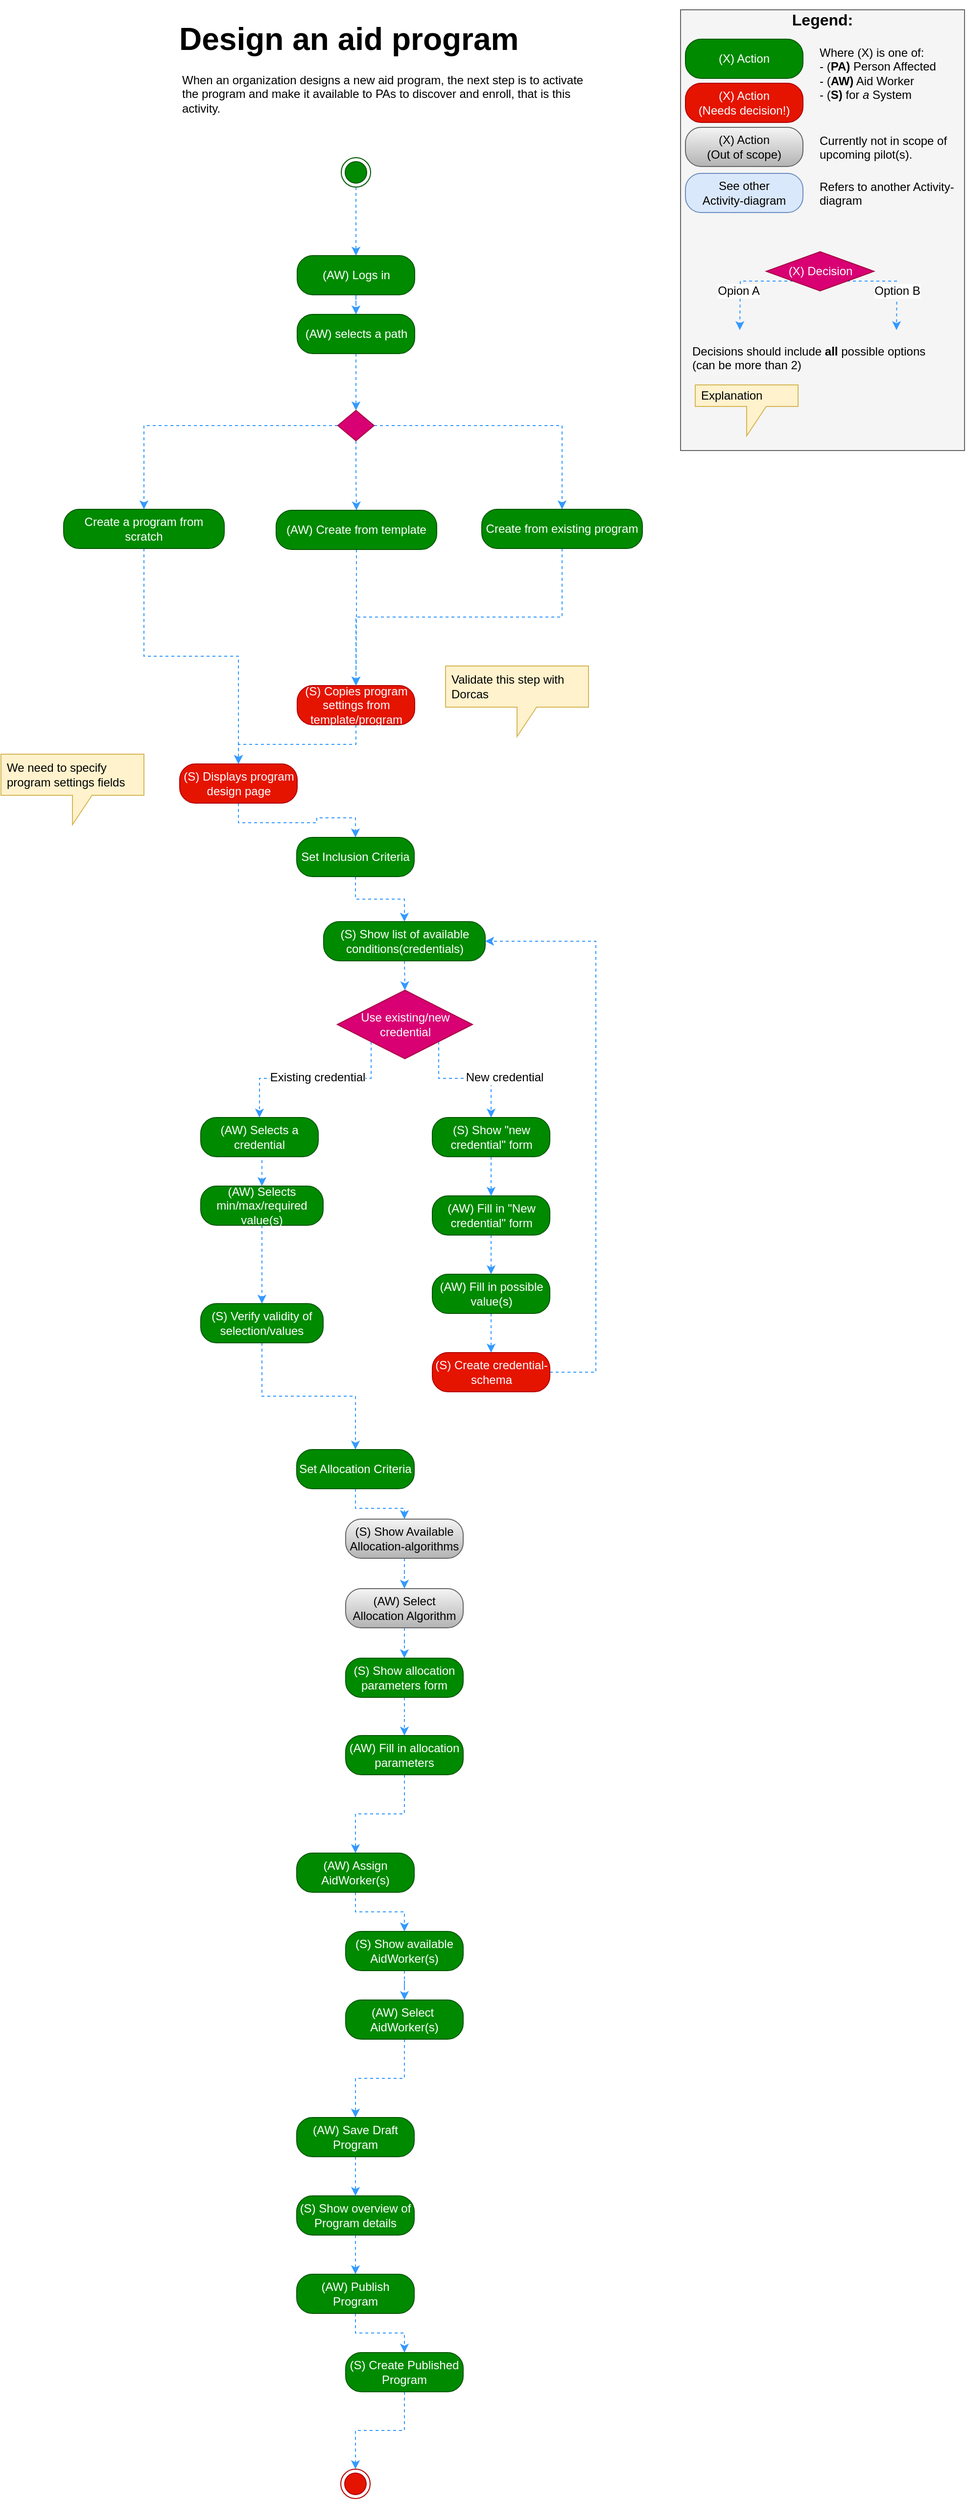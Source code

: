 <mxfile version="10.6.5" type="github"><diagram id="uyd7z65uwDIBuKVMTp-y" name="Page-1"><mxGraphModel dx="2467" dy="899" grid="1" gridSize="10" guides="1" tooltips="1" connect="1" arrows="1" fold="1" page="1" pageScale="1" pageWidth="827" pageHeight="1169" math="0" shadow="0"><root><mxCell id="0"/><mxCell id="1" parent="0"/><mxCell id="oU4Lt3CGuPSWamgN9LYf-17" style="edgeStyle=orthogonalEdgeStyle;rounded=0;orthogonalLoop=1;jettySize=auto;html=1;entryX=0.5;entryY=0;entryDx=0;entryDy=0;strokeColor=#3399FF;fontColor=#ffffff;dashed=1;" parent="1" source="oU4Lt3CGuPSWamgN9LYf-1" target="oU4Lt3CGuPSWamgN9LYf-4" edge="1"><mxGeometry relative="1" as="geometry"/></mxCell><mxCell id="oU4Lt3CGuPSWamgN9LYf-1" value="" style="ellipse;html=1;shape=endState;fillColor=#008a00;strokeColor=#005700;fontColor=#ffffff;" parent="1" vertex="1"><mxGeometry x="183.5" y="161" width="30" height="30" as="geometry"/></mxCell><mxCell id="r_gWgSIU1no9RMqBCy4V-19" value="" style="edgeStyle=orthogonalEdgeStyle;rounded=0;orthogonalLoop=1;jettySize=auto;html=1;dashed=1;fontColor=#ffffff;strokeColor=#3399FF;" parent="1" source="oU4Lt3CGuPSWamgN9LYf-4" target="oU4Lt3CGuPSWamgN9LYf-7" edge="1"><mxGeometry relative="1" as="geometry"/></mxCell><mxCell id="oU4Lt3CGuPSWamgN9LYf-4" value="(AW) Logs in" style="rounded=1;whiteSpace=wrap;html=1;arcSize=40;fillColor=#008a00;strokeColor=#005700;fontColor=#ffffff;" parent="1" vertex="1"><mxGeometry x="138.5" y="261" width="120" height="40" as="geometry"/></mxCell><mxCell id="r_gWgSIU1no9RMqBCy4V-20" value="" style="edgeStyle=orthogonalEdgeStyle;rounded=0;orthogonalLoop=1;jettySize=auto;html=1;dashed=1;fontColor=#ffffff;strokeColor=#3399FF;entryX=0.5;entryY=0;entryDx=0;entryDy=0;" parent="1" source="KecbVdrOQGVTAzfSpqfk-3" target="KecbVdrOQGVTAzfSpqfk-7" edge="1"><mxGeometry relative="1" as="geometry"/></mxCell><mxCell id="KecbVdrOQGVTAzfSpqfk-5" style="edgeStyle=orthogonalEdgeStyle;rounded=0;orthogonalLoop=1;jettySize=auto;html=1;entryX=0.5;entryY=0;entryDx=0;entryDy=0;dashed=1;fontColor=#ffffff;strokeColor=#3399FF;" parent="1" source="oU4Lt3CGuPSWamgN9LYf-7" target="KecbVdrOQGVTAzfSpqfk-3" edge="1"><mxGeometry relative="1" as="geometry"/></mxCell><mxCell id="oU4Lt3CGuPSWamgN9LYf-7" value="(AW) selects a path" style="rounded=1;whiteSpace=wrap;html=1;arcSize=40;fillColor=#008a00;strokeColor=#005700;fontColor=#ffffff;" parent="1" vertex="1"><mxGeometry x="138.5" y="321" width="120" height="40" as="geometry"/></mxCell><mxCell id="r_gWgSIU1no9RMqBCy4V-21" value="" style="edgeStyle=orthogonalEdgeStyle;rounded=0;orthogonalLoop=1;jettySize=auto;html=1;dashed=1;fontColor=#ffffff;strokeColor=#3399FF;" parent="1" source="oU4Lt3CGuPSWamgN9LYf-9" target="oU4Lt3CGuPSWamgN9LYf-11" edge="1"><mxGeometry relative="1" as="geometry"/></mxCell><mxCell id="oU4Lt3CGuPSWamgN9LYf-9" value="(S) Copies program settings from template/program" style="rounded=1;whiteSpace=wrap;html=1;arcSize=40;fillColor=#e51400;strokeColor=#B20000;fontColor=#ffffff;" parent="1" vertex="1"><mxGeometry x="138.5" y="700" width="120" height="40" as="geometry"/></mxCell><mxCell id="r_gWgSIU1no9RMqBCy4V-24" value="" style="edgeStyle=orthogonalEdgeStyle;rounded=0;orthogonalLoop=1;jettySize=auto;html=1;dashed=1;fontColor=#ffffff;strokeColor=#3399FF;" parent="1" source="oU4Lt3CGuPSWamgN9LYf-11" target="r_gWgSIU1no9RMqBCy4V-23" edge="1"><mxGeometry relative="1" as="geometry"/></mxCell><mxCell id="oU4Lt3CGuPSWamgN9LYf-11" value="(S) Displays program design page" style="rounded=1;whiteSpace=wrap;html=1;arcSize=40;fillColor=#e51400;strokeColor=#B20000;fontColor=#ffffff;" parent="1" vertex="1"><mxGeometry x="18.5" y="780" width="120" height="40" as="geometry"/></mxCell><mxCell id="r_gWgSIU1no9RMqBCy4V-27" value="" style="edgeStyle=orthogonalEdgeStyle;rounded=0;orthogonalLoop=1;jettySize=auto;html=1;entryX=0.5;entryY=0;entryDx=0;entryDy=0;dashed=1;fontColor=#ffffff;strokeColor=#3399FF;" parent="1" source="r_gWgSIU1no9RMqBCy4V-23" target="oU4Lt3CGuPSWamgN9LYf-13" edge="1"><mxGeometry relative="1" as="geometry"><mxPoint x="198" y="901" as="targetPoint"/></mxGeometry></mxCell><mxCell id="r_gWgSIU1no9RMqBCy4V-23" value="Set Inclusion Criteria&lt;br&gt;" style="rounded=1;whiteSpace=wrap;html=1;arcSize=40;fillColor=#008a00;strokeColor=#005700;fontColor=#ffffff;" parent="1" vertex="1"><mxGeometry x="138" y="855" width="120" height="40" as="geometry"/></mxCell><mxCell id="r_gWgSIU1no9RMqBCy4V-35" value="" style="edgeStyle=orthogonalEdgeStyle;rounded=0;orthogonalLoop=1;jettySize=auto;html=1;dashed=1;fontColor=#ffffff;strokeColor=#3399FF;" parent="1" source="r_gWgSIU1no9RMqBCy4V-25" target="r_gWgSIU1no9RMqBCy4V-34" edge="1"><mxGeometry relative="1" as="geometry"/></mxCell><mxCell id="r_gWgSIU1no9RMqBCy4V-25" value="Set Allocation Criteria&lt;br&gt;" style="rounded=1;whiteSpace=wrap;html=1;arcSize=40;fillColor=#008a00;strokeColor=#005700;fontColor=#ffffff;" parent="1" vertex="1"><mxGeometry x="138" y="1480" width="120" height="40" as="geometry"/></mxCell><mxCell id="r_gWgSIU1no9RMqBCy4V-37" value="" style="edgeStyle=orthogonalEdgeStyle;rounded=0;orthogonalLoop=1;jettySize=auto;html=1;dashed=1;fontColor=#ffffff;strokeColor=#3399FF;" parent="1" source="r_gWgSIU1no9RMqBCy4V-34" target="r_gWgSIU1no9RMqBCy4V-36" edge="1"><mxGeometry relative="1" as="geometry"/></mxCell><mxCell id="r_gWgSIU1no9RMqBCy4V-34" value="(S) Show Available Allocation-algorithms&lt;br&gt;" style="rounded=1;whiteSpace=wrap;html=1;arcSize=40;fillColor=#f5f5f5;strokeColor=#666666;gradientColor=#b3b3b3;" parent="1" vertex="1"><mxGeometry x="188" y="1551" width="120" height="40" as="geometry"/></mxCell><mxCell id="w7J7dcjzom3_pEP8LGcQ-6" value="" style="edgeStyle=orthogonalEdgeStyle;rounded=0;orthogonalLoop=1;jettySize=auto;html=1;dashed=1;strokeColor=#3399FF;fontColor=#ffffff;" parent="1" source="r_gWgSIU1no9RMqBCy4V-36" target="w7J7dcjzom3_pEP8LGcQ-5" edge="1"><mxGeometry relative="1" as="geometry"/></mxCell><mxCell id="r_gWgSIU1no9RMqBCy4V-36" value="(AW) Select Allocation Algorithm&lt;br&gt;" style="rounded=1;whiteSpace=wrap;html=1;arcSize=40;fillColor=#f5f5f5;strokeColor=#666666;gradientColor=#b3b3b3;" parent="1" vertex="1"><mxGeometry x="188" y="1622" width="120" height="40" as="geometry"/></mxCell><mxCell id="w7J7dcjzom3_pEP8LGcQ-8" value="" style="edgeStyle=orthogonalEdgeStyle;rounded=0;orthogonalLoop=1;jettySize=auto;html=1;dashed=1;strokeColor=#3399FF;fontColor=#ffffff;" parent="1" source="w7J7dcjzom3_pEP8LGcQ-5" target="w7J7dcjzom3_pEP8LGcQ-7" edge="1"><mxGeometry relative="1" as="geometry"/></mxCell><mxCell id="w7J7dcjzom3_pEP8LGcQ-5" value="(S) Show allocation parameters form&lt;br&gt;" style="rounded=1;whiteSpace=wrap;html=1;arcSize=40;fillColor=#008a00;strokeColor=#005700;fontColor=#ffffff;" parent="1" vertex="1"><mxGeometry x="188" y="1693" width="120" height="40" as="geometry"/></mxCell><mxCell id="w7J7dcjzom3_pEP8LGcQ-10" value="" style="edgeStyle=orthogonalEdgeStyle;rounded=0;orthogonalLoop=1;jettySize=auto;html=1;dashed=1;strokeColor=#3399FF;fontColor=#ffffff;" parent="1" source="w7J7dcjzom3_pEP8LGcQ-7" target="w7J7dcjzom3_pEP8LGcQ-9" edge="1"><mxGeometry relative="1" as="geometry"/></mxCell><mxCell id="w7J7dcjzom3_pEP8LGcQ-7" value="(AW) Fill in allocation parameters&lt;br&gt;" style="rounded=1;whiteSpace=wrap;html=1;arcSize=40;fillColor=#008a00;strokeColor=#005700;fontColor=#ffffff;" parent="1" vertex="1"><mxGeometry x="188" y="1772" width="120" height="40" as="geometry"/></mxCell><mxCell id="w7J7dcjzom3_pEP8LGcQ-12" value="" style="edgeStyle=orthogonalEdgeStyle;rounded=0;orthogonalLoop=1;jettySize=auto;html=1;dashed=1;strokeColor=#3399FF;fontColor=#ffffff;" parent="1" source="w7J7dcjzom3_pEP8LGcQ-9" target="w7J7dcjzom3_pEP8LGcQ-11" edge="1"><mxGeometry relative="1" as="geometry"/></mxCell><mxCell id="w7J7dcjzom3_pEP8LGcQ-9" value="(AW) Assign AidWorker(s)&lt;br&gt;" style="rounded=1;whiteSpace=wrap;html=1;arcSize=40;fillColor=#008a00;strokeColor=#005700;fontColor=#ffffff;" parent="1" vertex="1"><mxGeometry x="138" y="1892" width="120" height="40" as="geometry"/></mxCell><mxCell id="w7J7dcjzom3_pEP8LGcQ-14" value="" style="edgeStyle=orthogonalEdgeStyle;rounded=0;orthogonalLoop=1;jettySize=auto;html=1;dashed=1;strokeColor=#3399FF;fontColor=#ffffff;" parent="1" source="w7J7dcjzom3_pEP8LGcQ-11" target="w7J7dcjzom3_pEP8LGcQ-13" edge="1"><mxGeometry relative="1" as="geometry"/></mxCell><mxCell id="w7J7dcjzom3_pEP8LGcQ-11" value="(S) Show available AidWorker(s)&lt;br&gt;" style="rounded=1;whiteSpace=wrap;html=1;arcSize=40;fillColor=#008a00;strokeColor=#005700;fontColor=#ffffff;" parent="1" vertex="1"><mxGeometry x="188" y="1972" width="120" height="40" as="geometry"/></mxCell><mxCell id="w7J7dcjzom3_pEP8LGcQ-18" value="" style="edgeStyle=orthogonalEdgeStyle;rounded=0;orthogonalLoop=1;jettySize=auto;html=1;dashed=1;strokeColor=#3399FF;fontColor=#ffffff;" parent="1" source="w7J7dcjzom3_pEP8LGcQ-13" target="w7J7dcjzom3_pEP8LGcQ-17" edge="1"><mxGeometry relative="1" as="geometry"/></mxCell><mxCell id="w7J7dcjzom3_pEP8LGcQ-13" value="(AW) Select&amp;nbsp; AidWorker(s)&lt;br&gt;" style="rounded=1;whiteSpace=wrap;html=1;arcSize=40;fillColor=#008a00;strokeColor=#005700;fontColor=#ffffff;" parent="1" vertex="1"><mxGeometry x="188" y="2042" width="120" height="40" as="geometry"/></mxCell><mxCell id="w7J7dcjzom3_pEP8LGcQ-20" value="" style="edgeStyle=orthogonalEdgeStyle;rounded=0;orthogonalLoop=1;jettySize=auto;html=1;dashed=1;strokeColor=#3399FF;fontColor=#ffffff;" parent="1" source="w7J7dcjzom3_pEP8LGcQ-17" target="w7J7dcjzom3_pEP8LGcQ-19" edge="1"><mxGeometry relative="1" as="geometry"/></mxCell><mxCell id="w7J7dcjzom3_pEP8LGcQ-17" value="(AW) Save Draft Program&lt;br&gt;" style="rounded=1;whiteSpace=wrap;html=1;arcSize=40;fillColor=#008a00;strokeColor=#005700;fontColor=#ffffff;" parent="1" vertex="1"><mxGeometry x="138" y="2162" width="120" height="40" as="geometry"/></mxCell><mxCell id="w7J7dcjzom3_pEP8LGcQ-22" value="" style="edgeStyle=orthogonalEdgeStyle;rounded=0;orthogonalLoop=1;jettySize=auto;html=1;dashed=1;strokeColor=#3399FF;fontColor=#ffffff;" parent="1" source="w7J7dcjzom3_pEP8LGcQ-19" target="w7J7dcjzom3_pEP8LGcQ-21" edge="1"><mxGeometry relative="1" as="geometry"/></mxCell><mxCell id="w7J7dcjzom3_pEP8LGcQ-19" value="(S) Show overview of Program details&lt;br&gt;" style="rounded=1;whiteSpace=wrap;html=1;arcSize=40;fillColor=#008a00;strokeColor=#005700;fontColor=#ffffff;" parent="1" vertex="1"><mxGeometry x="138" y="2242" width="120" height="40" as="geometry"/></mxCell><mxCell id="w7J7dcjzom3_pEP8LGcQ-25" value="" style="edgeStyle=orthogonalEdgeStyle;rounded=0;orthogonalLoop=1;jettySize=auto;html=1;dashed=1;strokeColor=#3399FF;fontColor=#ffffff;" parent="1" source="w7J7dcjzom3_pEP8LGcQ-21" target="w7J7dcjzom3_pEP8LGcQ-24" edge="1"><mxGeometry relative="1" as="geometry"/></mxCell><mxCell id="w7J7dcjzom3_pEP8LGcQ-21" value="(AW) Publish Program&lt;br&gt;" style="rounded=1;whiteSpace=wrap;html=1;arcSize=40;fillColor=#008a00;strokeColor=#005700;fontColor=#ffffff;" parent="1" vertex="1"><mxGeometry x="138" y="2322" width="120" height="40" as="geometry"/></mxCell><mxCell id="w7J7dcjzom3_pEP8LGcQ-26" value="" style="edgeStyle=orthogonalEdgeStyle;rounded=0;orthogonalLoop=1;jettySize=auto;html=1;dashed=1;strokeColor=#3399FF;fontColor=#ffffff;" parent="1" source="w7J7dcjzom3_pEP8LGcQ-24" target="oU4Lt3CGuPSWamgN9LYf-48" edge="1"><mxGeometry relative="1" as="geometry"/></mxCell><mxCell id="w7J7dcjzom3_pEP8LGcQ-24" value="(S) Create Published Program&lt;br&gt;" style="rounded=1;whiteSpace=wrap;html=1;arcSize=40;fillColor=#008a00;strokeColor=#005700;fontColor=#ffffff;" parent="1" vertex="1"><mxGeometry x="188" y="2402" width="120" height="40" as="geometry"/></mxCell><mxCell id="r_gWgSIU1no9RMqBCy4V-2" style="edgeStyle=orthogonalEdgeStyle;rounded=0;orthogonalLoop=1;jettySize=auto;html=1;exitX=0.5;exitY=1;exitDx=0;exitDy=0;entryX=0.5;entryY=0;entryDx=0;entryDy=0;dashed=1;fontColor=#ffffff;strokeColor=#3399FF;" parent="1" source="oU4Lt3CGuPSWamgN9LYf-13" target="r_gWgSIU1no9RMqBCy4V-1" edge="1"><mxGeometry relative="1" as="geometry"/></mxCell><mxCell id="oU4Lt3CGuPSWamgN9LYf-13" value="(S) Show list of available conditions(credentials)" style="rounded=1;whiteSpace=wrap;html=1;arcSize=40;fillColor=#008a00;strokeColor=#005700;fontColor=#ffffff;" parent="1" vertex="1"><mxGeometry x="165.5" y="941" width="165" height="40" as="geometry"/></mxCell><mxCell id="r_gWgSIU1no9RMqBCy4V-18" style="edgeStyle=orthogonalEdgeStyle;rounded=0;orthogonalLoop=1;jettySize=auto;html=1;exitX=0.5;exitY=1;exitDx=0;exitDy=0;entryX=0.5;entryY=0;entryDx=0;entryDy=0;dashed=1;fontColor=#ffffff;strokeColor=#3399FF;" parent="1" source="oU4Lt3CGuPSWamgN9LYf-15" target="oU4Lt3CGuPSWamgN9LYf-18" edge="1"><mxGeometry relative="1" as="geometry"/></mxCell><mxCell id="oU4Lt3CGuPSWamgN9LYf-15" value="(AW) Selects a credential" style="rounded=1;whiteSpace=wrap;html=1;arcSize=40;fillColor=#008a00;strokeColor=#005700;fontColor=#ffffff;" parent="1" vertex="1"><mxGeometry x="40" y="1141" width="120" height="40" as="geometry"/></mxCell><mxCell id="r_gWgSIU1no9RMqBCy4V-30" value="" style="edgeStyle=orthogonalEdgeStyle;rounded=0;orthogonalLoop=1;jettySize=auto;html=1;dashed=1;fontColor=#ffffff;strokeColor=#3399FF;" parent="1" source="oU4Lt3CGuPSWamgN9LYf-18" target="r_gWgSIU1no9RMqBCy4V-29" edge="1"><mxGeometry relative="1" as="geometry"/></mxCell><mxCell id="oU4Lt3CGuPSWamgN9LYf-18" value="(AW) Selects min/max/required value(s)&lt;br&gt;" style="rounded=1;whiteSpace=wrap;html=1;arcSize=40;fillColor=#008a00;strokeColor=#005700;fontColor=#ffffff;" parent="1" vertex="1"><mxGeometry x="40" y="1211" width="125" height="40" as="geometry"/></mxCell><mxCell id="r_gWgSIU1no9RMqBCy4V-33" style="edgeStyle=orthogonalEdgeStyle;rounded=0;orthogonalLoop=1;jettySize=auto;html=1;exitX=0.5;exitY=1;exitDx=0;exitDy=0;entryX=0.5;entryY=0;entryDx=0;entryDy=0;dashed=1;fontColor=#ffffff;strokeColor=#3399FF;" parent="1" source="r_gWgSIU1no9RMqBCy4V-29" target="r_gWgSIU1no9RMqBCy4V-25" edge="1"><mxGeometry relative="1" as="geometry"/></mxCell><mxCell id="r_gWgSIU1no9RMqBCy4V-29" value="(S) Verify validity of selection/values&lt;br&gt;" style="rounded=1;whiteSpace=wrap;html=1;arcSize=40;fillColor=#008a00;strokeColor=#005700;fontColor=#ffffff;" parent="1" vertex="1"><mxGeometry x="40" y="1331" width="125" height="40" as="geometry"/></mxCell><mxCell id="oU4Lt3CGuPSWamgN9LYf-48" value="" style="ellipse;html=1;shape=endState;fillColor=#e51400;strokeColor=#B20000;fontColor=#ffffff;" parent="1" vertex="1"><mxGeometry x="183" y="2521" width="30" height="30" as="geometry"/></mxCell><mxCell id="r_gWgSIU1no9RMqBCy4V-3" style="edgeStyle=orthogonalEdgeStyle;rounded=0;orthogonalLoop=1;jettySize=auto;html=1;exitX=0;exitY=1;exitDx=0;exitDy=0;entryX=0.5;entryY=0;entryDx=0;entryDy=0;dashed=1;fontColor=#ffffff;strokeColor=#3399FF;" parent="1" source="r_gWgSIU1no9RMqBCy4V-1" target="oU4Lt3CGuPSWamgN9LYf-15" edge="1"><mxGeometry relative="1" as="geometry"><Array as="points"><mxPoint x="214.5" y="1101"/><mxPoint x="100.5" y="1101"/></Array></mxGeometry></mxCell><mxCell id="r_gWgSIU1no9RMqBCy4V-4" value="Existing credential&lt;br&gt;" style="text;html=1;resizable=0;points=[];align=center;verticalAlign=middle;labelBackgroundColor=#ffffff;" parent="r_gWgSIU1no9RMqBCy4V-3" vertex="1" connectable="0"><mxGeometry x="-0.509" relative="1" as="geometry"><mxPoint x="-46" y="-1" as="offset"/></mxGeometry></mxCell><mxCell id="r_gWgSIU1no9RMqBCy4V-5" style="edgeStyle=orthogonalEdgeStyle;rounded=0;orthogonalLoop=1;jettySize=auto;html=1;exitX=1;exitY=1;exitDx=0;exitDy=0;entryX=0.5;entryY=0;entryDx=0;entryDy=0;dashed=1;fontColor=#ffffff;strokeColor=#3399FF;" parent="1" source="r_gWgSIU1no9RMqBCy4V-1" target="r_gWgSIU1no9RMqBCy4V-8" edge="1"><mxGeometry relative="1" as="geometry"><mxPoint x="503.5" y="1041" as="targetPoint"/><Array as="points"><mxPoint x="283.5" y="1101"/><mxPoint x="336.5" y="1101"/></Array></mxGeometry></mxCell><mxCell id="r_gWgSIU1no9RMqBCy4V-6" value="New credential" style="text;html=1;resizable=0;points=[];align=center;verticalAlign=middle;labelBackgroundColor=#ffffff;" parent="r_gWgSIU1no9RMqBCy4V-5" vertex="1" connectable="0"><mxGeometry x="0.055" y="1" relative="1" as="geometry"><mxPoint x="35" as="offset"/></mxGeometry></mxCell><mxCell id="r_gWgSIU1no9RMqBCy4V-1" value="Use existing/new credential" style="rhombus;whiteSpace=wrap;html=1;fillColor=#d80073;strokeColor=#A50040;fontColor=#ffffff;" parent="1" vertex="1"><mxGeometry x="179.5" y="1011" width="138" height="70" as="geometry"/></mxCell><mxCell id="r_gWgSIU1no9RMqBCy4V-10" value="" style="edgeStyle=orthogonalEdgeStyle;rounded=0;orthogonalLoop=1;jettySize=auto;html=1;dashed=1;fontColor=#ffffff;strokeColor=#3399FF;" parent="1" source="r_gWgSIU1no9RMqBCy4V-8" target="r_gWgSIU1no9RMqBCy4V-9" edge="1"><mxGeometry relative="1" as="geometry"/></mxCell><mxCell id="r_gWgSIU1no9RMqBCy4V-8" value="(S) Show &quot;new credential&quot; form&lt;br&gt;" style="rounded=1;whiteSpace=wrap;html=1;arcSize=40;fillColor=#008a00;strokeColor=#005700;fontColor=#ffffff;" parent="1" vertex="1"><mxGeometry x="276.5" y="1141" width="120" height="40" as="geometry"/></mxCell><mxCell id="r_gWgSIU1no9RMqBCy4V-13" value="" style="edgeStyle=orthogonalEdgeStyle;rounded=0;orthogonalLoop=1;jettySize=auto;html=1;dashed=1;fontColor=#ffffff;strokeColor=#3399FF;" parent="1" source="r_gWgSIU1no9RMqBCy4V-9" target="r_gWgSIU1no9RMqBCy4V-12" edge="1"><mxGeometry relative="1" as="geometry"/></mxCell><mxCell id="r_gWgSIU1no9RMqBCy4V-9" value="(AW) Fill in &quot;New credential&quot; form&lt;br&gt;" style="rounded=1;whiteSpace=wrap;html=1;arcSize=40;fillColor=#008a00;strokeColor=#005700;fontColor=#ffffff;" parent="1" vertex="1"><mxGeometry x="276.5" y="1221" width="120" height="40" as="geometry"/></mxCell><mxCell id="r_gWgSIU1no9RMqBCy4V-15" value="" style="edgeStyle=orthogonalEdgeStyle;rounded=0;orthogonalLoop=1;jettySize=auto;html=1;dashed=1;fontColor=#ffffff;strokeColor=#3399FF;" parent="1" source="r_gWgSIU1no9RMqBCy4V-12" target="r_gWgSIU1no9RMqBCy4V-14" edge="1"><mxGeometry relative="1" as="geometry"/></mxCell><mxCell id="r_gWgSIU1no9RMqBCy4V-12" value="(AW) Fill in possible value(s)&lt;br&gt;" style="rounded=1;whiteSpace=wrap;html=1;arcSize=40;fillColor=#008a00;strokeColor=#005700;fontColor=#ffffff;" parent="1" vertex="1"><mxGeometry x="276.5" y="1301" width="120" height="40" as="geometry"/></mxCell><mxCell id="r_gWgSIU1no9RMqBCy4V-16" style="edgeStyle=orthogonalEdgeStyle;rounded=0;orthogonalLoop=1;jettySize=auto;html=1;exitX=1;exitY=0.5;exitDx=0;exitDy=0;entryX=1;entryY=0.5;entryDx=0;entryDy=0;dashed=1;fontColor=#ffffff;strokeColor=#3399FF;" parent="1" source="r_gWgSIU1no9RMqBCy4V-14" target="oU4Lt3CGuPSWamgN9LYf-13" edge="1"><mxGeometry relative="1" as="geometry"><Array as="points"><mxPoint x="443.5" y="1401"/><mxPoint x="443.5" y="961"/></Array></mxGeometry></mxCell><mxCell id="r_gWgSIU1no9RMqBCy4V-14" value="(S) Create credential-schema&lt;br&gt;" style="rounded=1;whiteSpace=wrap;html=1;arcSize=40;fillColor=#e51400;strokeColor=#B20000;fontColor=#ffffff;" parent="1" vertex="1"><mxGeometry x="276.5" y="1381" width="120" height="40" as="geometry"/></mxCell><mxCell id="Q3AtUHi8kb276JzZ1yQo-1" value="" style="rounded=0;whiteSpace=wrap;html=1;fontSize=16;align=left;fillColor=#f5f5f5;strokeColor=#666666;fontColor=#333333;" parent="1" vertex="1"><mxGeometry x="530" y="10" width="290" height="450" as="geometry"/></mxCell><mxCell id="Q3AtUHi8kb276JzZ1yQo-6" value="See other&lt;br&gt;Activity-diagram" style="rounded=1;whiteSpace=wrap;html=1;arcSize=40;fillColor=#dae8fc;strokeColor=#6c8ebf;" parent="1" vertex="1"><mxGeometry x="535" y="177" width="120" height="40" as="geometry"/></mxCell><mxCell id="Q3AtUHi8kb276JzZ1yQo-8" value="(X) Action&lt;br&gt;" style="rounded=1;whiteSpace=wrap;html=1;arcSize=40;fillColor=#008a00;strokeColor=#005700;fontColor=#ffffff;" parent="1" vertex="1"><mxGeometry x="535" y="40" width="120" height="40" as="geometry"/></mxCell><mxCell id="Q3AtUHi8kb276JzZ1yQo-9" value="" style="edgeStyle=orthogonalEdgeStyle;rounded=0;orthogonalLoop=1;jettySize=auto;html=1;dashed=1;strokeColor=#3399FF;exitX=0;exitY=1;exitDx=0;exitDy=0;" parent="1" source="Q3AtUHi8kb276JzZ1yQo-13" edge="1"><mxGeometry relative="1" as="geometry"><mxPoint x="590.5" y="337" as="targetPoint"/></mxGeometry></mxCell><mxCell id="Q3AtUHi8kb276JzZ1yQo-10" value="Opion A" style="text;html=1;resizable=0;points=[];align=center;verticalAlign=middle;labelBackgroundColor=#ffffff;" parent="Q3AtUHi8kb276JzZ1yQo-9" vertex="1" connectable="0"><mxGeometry x="-0.263" y="1" relative="1" as="geometry"><mxPoint x="-18" y="9" as="offset"/></mxGeometry></mxCell><mxCell id="Q3AtUHi8kb276JzZ1yQo-11" style="edgeStyle=orthogonalEdgeStyle;rounded=0;orthogonalLoop=1;jettySize=auto;html=1;exitX=1;exitY=1;exitDx=0;exitDy=0;dashed=1;strokeColor=#3399FF;" parent="1" source="Q3AtUHi8kb276JzZ1yQo-13" edge="1"><mxGeometry relative="1" as="geometry"><mxPoint x="750.5" y="337" as="targetPoint"/></mxGeometry></mxCell><mxCell id="Q3AtUHi8kb276JzZ1yQo-12" value="Option B" style="text;html=1;resizable=0;points=[];align=center;verticalAlign=middle;labelBackgroundColor=#ffffff;" parent="Q3AtUHi8kb276JzZ1yQo-11" vertex="1" connectable="0"><mxGeometry x="0.2" y="-1" relative="1" as="geometry"><mxPoint x="1" as="offset"/></mxGeometry></mxCell><mxCell id="Q3AtUHi8kb276JzZ1yQo-13" value="&lt;span&gt;(X) Decision&lt;br&gt;&lt;/span&gt;" style="rhombus;whiteSpace=wrap;html=1;fillColor=#d80073;strokeColor=#A50040;fontColor=#ffffff;" parent="1" vertex="1"><mxGeometry x="617.5" y="257" width="110" height="40" as="geometry"/></mxCell><mxCell id="Q3AtUHi8kb276JzZ1yQo-29" value="(X) Action&lt;br&gt;(Needs decision!)&lt;br&gt;" style="rounded=1;whiteSpace=wrap;html=1;arcSize=40;fillColor=#e51400;strokeColor=#B20000;fontColor=#ffffff;" parent="1" vertex="1"><mxGeometry x="535" y="85" width="120" height="40" as="geometry"/></mxCell><mxCell id="Q3AtUHi8kb276JzZ1yQo-30" value="&lt;div style=&quot;text-align: left ; font-size: 32px&quot;&gt;Design an aid program&lt;/div&gt;" style="text;html=1;strokeColor=none;fillColor=none;align=left;verticalAlign=middle;whiteSpace=wrap;rounded=0;fontStyle=1;fontSize=32;spacingLeft=16;" parent="1" vertex="1"><mxGeometry width="518" height="80" as="geometry"/></mxCell><mxCell id="Q3AtUHi8kb276JzZ1yQo-31" value="&lt;font style=&quot;font-size: 16px;&quot;&gt;Legend:&lt;/font&gt;" style="text;html=1;strokeColor=none;fillColor=none;align=center;verticalAlign=middle;whiteSpace=wrap;rounded=0;fontSize=16;fontStyle=1" parent="1" vertex="1"><mxGeometry x="655" y="10" width="40" height="20" as="geometry"/></mxCell><mxCell id="Q3AtUHi8kb276JzZ1yQo-32" value="Where (X) is one of:&lt;br&gt;- (&lt;b&gt;PA)&lt;/b&gt; Person Affected&lt;br&gt;- (&lt;b&gt;AW)&lt;/b&gt; Aid Worker&lt;br&gt;- (&lt;b&gt;S)&lt;/b&gt; for &lt;i&gt;a&lt;/i&gt; System&lt;br&gt;" style="text;html=1;strokeColor=none;fillColor=none;align=left;verticalAlign=top;whiteSpace=wrap;rounded=0;fontSize=12;" parent="1" vertex="1"><mxGeometry x="670" y="40" width="140" height="70" as="geometry"/></mxCell><mxCell id="Q3AtUHi8kb276JzZ1yQo-33" value="Refers to another Activity-diagram&lt;br&gt;" style="text;html=1;strokeColor=none;fillColor=none;align=left;verticalAlign=top;whiteSpace=wrap;rounded=0;fontSize=12;" parent="1" vertex="1"><mxGeometry x="670" y="177" width="140" height="38" as="geometry"/></mxCell><mxCell id="Q3AtUHi8kb276JzZ1yQo-34" value="Decisions should include &lt;b&gt;all&lt;/b&gt; possible options (can be more than 2)&lt;br&gt;" style="text;html=1;strokeColor=none;fillColor=none;align=left;verticalAlign=top;whiteSpace=wrap;rounded=0;fontSize=12;" parent="1" vertex="1"><mxGeometry x="540" y="345" width="250" height="38" as="geometry"/></mxCell><mxCell id="Q3AtUHi8kb276JzZ1yQo-35" value="&lt;p&gt;Explanation&lt;/p&gt;" style="shape=callout;whiteSpace=wrap;html=1;perimeter=calloutPerimeter;fillColor=#fff2cc;fontSize=12;align=left;strokeColor=#d6b656;spacingLeft=4;" parent="1" vertex="1"><mxGeometry x="545" y="393" width="105" height="52" as="geometry"/></mxCell><mxCell id="Q3AtUHi8kb276JzZ1yQo-36" value="(X) Action&lt;br&gt;(Out of scope)&lt;br&gt;" style="rounded=1;whiteSpace=wrap;html=1;arcSize=40;fillColor=#f5f5f5;strokeColor=#666666;gradientColor=#b3b3b3;" parent="1" vertex="1"><mxGeometry x="535" y="130" width="120" height="40" as="geometry"/></mxCell><mxCell id="Q3AtUHi8kb276JzZ1yQo-37" value="Currently not in scope of upcoming pilot(s).&lt;br&gt;" style="text;html=1;strokeColor=none;fillColor=none;align=left;verticalAlign=top;whiteSpace=wrap;rounded=0;fontSize=12;" parent="1" vertex="1"><mxGeometry x="670" y="130" width="140" height="70" as="geometry"/></mxCell><mxCell id="KecbVdrOQGVTAzfSpqfk-2" value="&lt;p&gt;When an organization designs a new aid program, the next step is to activate the program and make it available to PAs to discover and enroll, that is this activity.&lt;/p&gt;" style="text;html=1;strokeColor=none;fillColor=none;spacing=8;spacingTop=-20;whiteSpace=wrap;overflow=hidden;rounded=0;align=left;" parent="1" vertex="1"><mxGeometry x="13" y="70" width="432" height="57" as="geometry"/></mxCell><mxCell id="KecbVdrOQGVTAzfSpqfk-9" style="edgeStyle=orthogonalEdgeStyle;rounded=0;orthogonalLoop=1;jettySize=auto;html=1;exitX=0;exitY=0.5;exitDx=0;exitDy=0;entryX=0.5;entryY=0;entryDx=0;entryDy=0;dashed=1;strokeColor=#3399FF;fontColor=#ffffff;" parent="1" source="KecbVdrOQGVTAzfSpqfk-3" target="KecbVdrOQGVTAzfSpqfk-8" edge="1"><mxGeometry relative="1" as="geometry"/></mxCell><mxCell id="3eUG6qijm_FLdWAASWK8-2" style="edgeStyle=orthogonalEdgeStyle;rounded=0;orthogonalLoop=1;jettySize=auto;html=1;entryX=0.5;entryY=0;entryDx=0;entryDy=0;dashed=1;fontColor=#ffffff;strokeColor=#3399FF;" edge="1" parent="1" source="KecbVdrOQGVTAzfSpqfk-3" target="3eUG6qijm_FLdWAASWK8-1"><mxGeometry relative="1" as="geometry"/></mxCell><mxCell id="KecbVdrOQGVTAzfSpqfk-3" value="&lt;span&gt;&lt;br&gt;&lt;/span&gt;" style="rhombus;whiteSpace=wrap;html=1;fillColor=#d80073;strokeColor=#A50040;fontColor=#ffffff;" parent="1" vertex="1"><mxGeometry x="180" y="419" width="37" height="31" as="geometry"/></mxCell><mxCell id="3eUG6qijm_FLdWAASWK8-3" style="edgeStyle=orthogonalEdgeStyle;rounded=0;orthogonalLoop=1;jettySize=auto;html=1;entryX=0.5;entryY=0;entryDx=0;entryDy=0;dashed=1;strokeColor=#3399FF;fontColor=#ffffff;exitX=0.5;exitY=1;exitDx=0;exitDy=0;" edge="1" parent="1" source="KecbVdrOQGVTAzfSpqfk-7" target="oU4Lt3CGuPSWamgN9LYf-9"><mxGeometry relative="1" as="geometry"/></mxCell><mxCell id="KecbVdrOQGVTAzfSpqfk-7" value="&lt;span&gt;Create from existing program&lt;/span&gt;" style="rounded=1;whiteSpace=wrap;html=1;arcSize=40;fillColor=#008a00;strokeColor=#005700;fontColor=#ffffff;" parent="1" vertex="1"><mxGeometry x="327" y="520" width="164" height="40" as="geometry"/></mxCell><mxCell id="3eUG6qijm_FLdWAASWK8-5" style="edgeStyle=orthogonalEdgeStyle;rounded=0;orthogonalLoop=1;jettySize=auto;html=1;entryX=0.5;entryY=0;entryDx=0;entryDy=0;dashed=1;strokeColor=#3399FF;fontColor=#ffffff;" edge="1" parent="1" source="KecbVdrOQGVTAzfSpqfk-8" target="oU4Lt3CGuPSWamgN9LYf-11"><mxGeometry relative="1" as="geometry"/></mxCell><mxCell id="KecbVdrOQGVTAzfSpqfk-8" value="&lt;span&gt;Create a program from scratch&lt;/span&gt;" style="rounded=1;whiteSpace=wrap;html=1;arcSize=40;fillColor=#008a00;strokeColor=#005700;fontColor=#ffffff;" parent="1" vertex="1"><mxGeometry x="-100" y="520" width="164" height="40" as="geometry"/></mxCell><mxCell id="3eUG6qijm_FLdWAASWK8-4" style="edgeStyle=orthogonalEdgeStyle;rounded=0;orthogonalLoop=1;jettySize=auto;html=1;entryX=0.5;entryY=0;entryDx=0;entryDy=0;dashed=1;strokeColor=#3399FF;fontColor=#ffffff;" edge="1" parent="1" source="3eUG6qijm_FLdWAASWK8-1" target="oU4Lt3CGuPSWamgN9LYf-9"><mxGeometry relative="1" as="geometry"/></mxCell><mxCell id="3eUG6qijm_FLdWAASWK8-1" value="(AW) Create from template" style="rounded=1;whiteSpace=wrap;html=1;arcSize=40;fillColor=#008a00;strokeColor=#005700;fontColor=#ffffff;" vertex="1" parent="1"><mxGeometry x="117" y="521" width="164" height="40" as="geometry"/></mxCell><mxCell id="3eUG6qijm_FLdWAASWK8-6" value="&lt;p&gt;We need to specify program settings fields&lt;/p&gt;" style="shape=callout;whiteSpace=wrap;html=1;perimeter=calloutPerimeter;fillColor=#fff2cc;fontSize=12;align=left;strokeColor=#d6b656;spacingLeft=4;" vertex="1" parent="1"><mxGeometry x="-164" y="770" width="146" height="72" as="geometry"/></mxCell><mxCell id="3eUG6qijm_FLdWAASWK8-7" value="&lt;p&gt;Validate this step with Dorcas&lt;/p&gt;" style="shape=callout;whiteSpace=wrap;html=1;perimeter=calloutPerimeter;fillColor=#fff2cc;fontSize=12;align=left;strokeColor=#d6b656;spacingLeft=4;" vertex="1" parent="1"><mxGeometry x="290" y="680" width="146" height="72" as="geometry"/></mxCell></root></mxGraphModel></diagram></mxfile>
